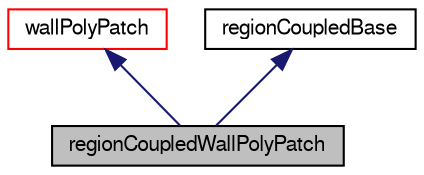 digraph "regionCoupledWallPolyPatch"
{
  bgcolor="transparent";
  edge [fontname="FreeSans",fontsize="10",labelfontname="FreeSans",labelfontsize="10"];
  node [fontname="FreeSans",fontsize="10",shape=record];
  Node8 [label="regionCoupledWallPolyPatch",height=0.2,width=0.4,color="black", fillcolor="grey75", style="filled", fontcolor="black"];
  Node9 -> Node8 [dir="back",color="midnightblue",fontsize="10",style="solid",fontname="FreeSans"];
  Node9 [label="wallPolyPatch",height=0.2,width=0.4,color="red",URL="$a27474.html",tooltip="Foam::wallPolyPatch. "];
  Node15 -> Node8 [dir="back",color="midnightblue",fontsize="10",style="solid",fontname="FreeSans"];
  Node15 [label="regionCoupledBase",height=0.2,width=0.4,color="black",URL="$a25182.html",tooltip="Base class with common functinality for regionCoupled polyPatch. It includes AMI. ..."];
}
